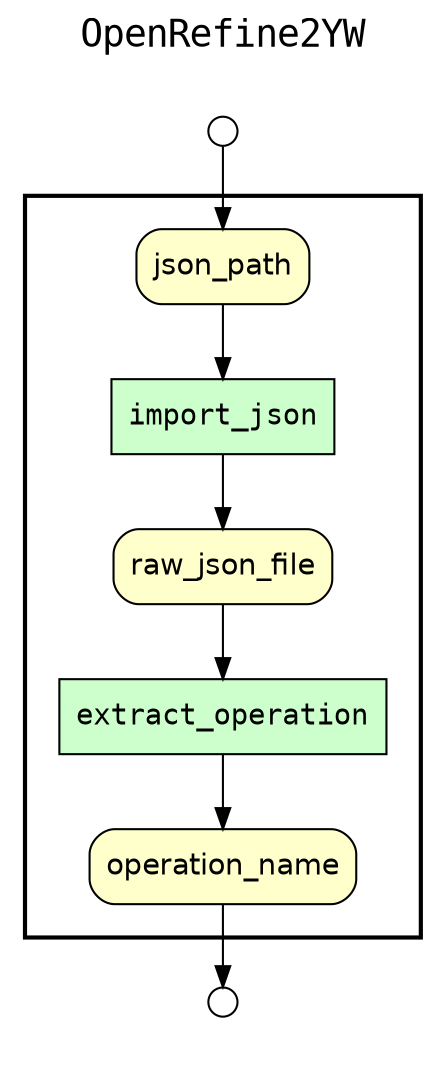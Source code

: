 
digraph yw_data_view {
rankdir=TB
fontname=Courier; fontsize=18; labelloc=t
label="OpenRefine2YW"
subgraph cluster_workflow { label=""; color=black; penwidth=2
subgraph cluster_workflow_inner { label=""; color=white
node[shape=box style="filled" fillcolor="#CCFFCC" peripheries=1 fontname=Courier]
import_json
extract_operation
node[shape=box style="filled" fillcolor="#CCFFCC" peripheries=1 fontname=Courier]
node[shape=box style="rounded,filled" fillcolor="#FFFFCC" peripheries=1 fontname=Helvetica]
json_path
raw_json_file
operation_name
node[shape=box style="rounded,filled" fillcolor="#FFFFFF" peripheries=1 fontname=Helvetica]
}}
subgraph cluster_inflows { label=""; color=white; penwidth=2
subgraph cluster_inflows_inner { label=""; color=white
node[shape=circle fillcolor="#FFFFFF" peripheries=1 width=0.2]
json_path_inflow [label=""]
}}
subgraph cluster_outflows { label=""; color=white; penwidth=2
subgraph cluster_outflows_inner { label=""; color=white
node[shape=circle fillcolor="#FFFFFF" peripheries=1 width=0.2]
operation_name_outflow [label=""]
}}
raw_json_file -> extract_operation
json_path -> import_json
import_json -> raw_json_file
extract_operation -> operation_name
json_path_inflow -> json_path
operation_name -> operation_name_outflow
}

